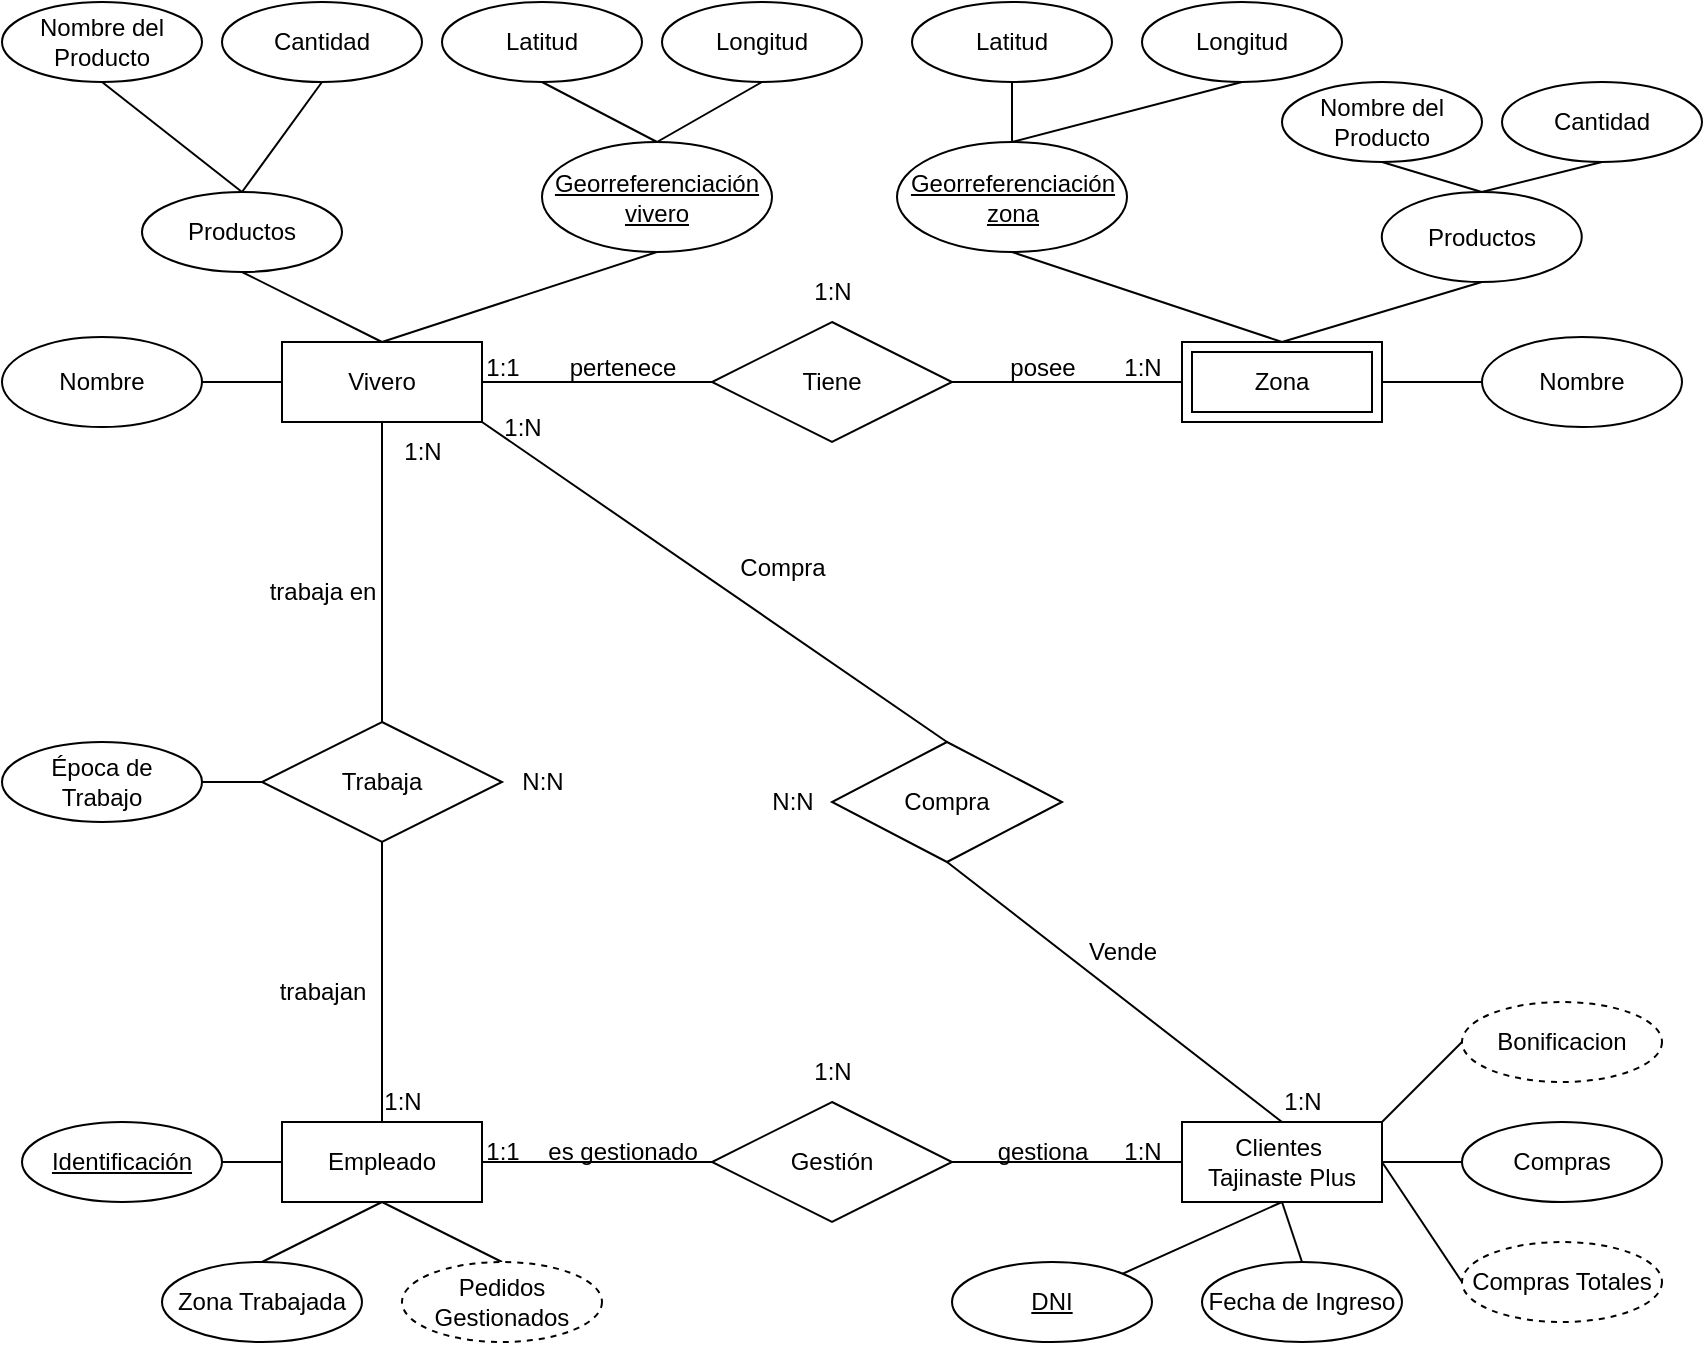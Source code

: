 <mxfile version="24.7.17">
  <diagram id="R2lEEEUBdFMjLlhIrx00" name="Page-1">
    <mxGraphModel grid="1" page="1" gridSize="10" guides="1" tooltips="1" connect="1" arrows="1" fold="1" pageScale="1" pageWidth="850" pageHeight="1100" math="0" shadow="0" extFonts="Permanent Marker^https://fonts.googleapis.com/css?family=Permanent+Marker">
      <root>
        <mxCell id="0" />
        <mxCell id="1" parent="0" />
        <mxCell id="NHeWaSwUiM2406PgDpy3-2" value="Vivero" style="whiteSpace=wrap;html=1;align=center;" vertex="1" parent="1">
          <mxGeometry x="140" y="170" width="100" height="40" as="geometry" />
        </mxCell>
        <mxCell id="NHeWaSwUiM2406PgDpy3-4" value="&lt;u&gt;Georreferenciación zona&lt;/u&gt;" style="ellipse;whiteSpace=wrap;html=1;align=center;" vertex="1" parent="1">
          <mxGeometry x="447.5" y="70" width="115" height="55" as="geometry" />
        </mxCell>
        <mxCell id="NHeWaSwUiM2406PgDpy3-5" value="Latitud" style="ellipse;whiteSpace=wrap;html=1;align=center;" vertex="1" parent="1">
          <mxGeometry x="455" width="100" height="40" as="geometry" />
        </mxCell>
        <mxCell id="NHeWaSwUiM2406PgDpy3-6" value="Longitud" style="ellipse;whiteSpace=wrap;html=1;align=center;" vertex="1" parent="1">
          <mxGeometry x="570" width="100" height="40" as="geometry" />
        </mxCell>
        <mxCell id="NHeWaSwUiM2406PgDpy3-11" value="" style="endArrow=none;html=1;rounded=0;exitX=0.5;exitY=1;exitDx=0;exitDy=0;entryX=0.5;entryY=0;entryDx=0;entryDy=0;" edge="1" parent="1" source="NHeWaSwUiM2406PgDpy3-6" target="NHeWaSwUiM2406PgDpy3-4">
          <mxGeometry relative="1" as="geometry">
            <mxPoint x="400" y="370" as="sourcePoint" />
            <mxPoint x="560" y="370" as="targetPoint" />
          </mxGeometry>
        </mxCell>
        <mxCell id="NHeWaSwUiM2406PgDpy3-12" value="" style="resizable=0;html=1;whiteSpace=wrap;align=right;verticalAlign=bottom;" connectable="0" vertex="1" parent="NHeWaSwUiM2406PgDpy3-11">
          <mxGeometry x="1" relative="1" as="geometry" />
        </mxCell>
        <mxCell id="NHeWaSwUiM2406PgDpy3-13" value="" style="endArrow=none;html=1;rounded=0;exitX=0.5;exitY=1;exitDx=0;exitDy=0;entryX=0.5;entryY=0;entryDx=0;entryDy=0;" edge="1" parent="1" source="NHeWaSwUiM2406PgDpy3-5" target="NHeWaSwUiM2406PgDpy3-4">
          <mxGeometry relative="1" as="geometry">
            <mxPoint x="310" y="20" as="sourcePoint" />
            <mxPoint x="245" y="85" as="targetPoint" />
          </mxGeometry>
        </mxCell>
        <mxCell id="NHeWaSwUiM2406PgDpy3-14" value="" style="resizable=0;html=1;whiteSpace=wrap;align=right;verticalAlign=bottom;" connectable="0" vertex="1" parent="NHeWaSwUiM2406PgDpy3-13">
          <mxGeometry x="1" relative="1" as="geometry" />
        </mxCell>
        <mxCell id="S-kR7vA9aXVw8Hu3PSYM-3" value="Tiene" style="shape=rhombus;perimeter=rhombusPerimeter;whiteSpace=wrap;html=1;align=center;" vertex="1" parent="1">
          <mxGeometry x="355" y="160" width="120" height="60" as="geometry" />
        </mxCell>
        <mxCell id="S-kR7vA9aXVw8Hu3PSYM-4" value="&lt;div&gt;&lt;u&gt;Georreferenciación&lt;/u&gt;&lt;/div&gt;&lt;div&gt;&lt;u&gt;vivero&lt;br&gt;&lt;/u&gt;&lt;/div&gt;" style="ellipse;whiteSpace=wrap;html=1;align=center;" vertex="1" parent="1">
          <mxGeometry x="270" y="70" width="115" height="55" as="geometry" />
        </mxCell>
        <mxCell id="S-kR7vA9aXVw8Hu3PSYM-5" value="Latitud" style="ellipse;whiteSpace=wrap;html=1;align=center;" vertex="1" parent="1">
          <mxGeometry x="220" width="100" height="40" as="geometry" />
        </mxCell>
        <mxCell id="S-kR7vA9aXVw8Hu3PSYM-6" value="" style="endArrow=none;html=1;rounded=0;exitX=0.5;exitY=1;exitDx=0;exitDy=0;entryX=0.5;entryY=0;entryDx=0;entryDy=0;" edge="1" parent="1" source="S-kR7vA9aXVw8Hu3PSYM-10" target="S-kR7vA9aXVw8Hu3PSYM-4">
          <mxGeometry relative="1" as="geometry">
            <mxPoint x="260" y="30" as="sourcePoint" />
            <mxPoint x="90" y="380" as="targetPoint" />
          </mxGeometry>
        </mxCell>
        <mxCell id="S-kR7vA9aXVw8Hu3PSYM-7" value="" style="resizable=0;html=1;whiteSpace=wrap;align=right;verticalAlign=bottom;" connectable="0" vertex="1" parent="S-kR7vA9aXVw8Hu3PSYM-6">
          <mxGeometry x="1" relative="1" as="geometry" />
        </mxCell>
        <mxCell id="S-kR7vA9aXVw8Hu3PSYM-8" value="" style="endArrow=none;html=1;rounded=0;exitX=0.5;exitY=1;exitDx=0;exitDy=0;entryX=0.5;entryY=0;entryDx=0;entryDy=0;" edge="1" parent="1" source="S-kR7vA9aXVw8Hu3PSYM-5" target="S-kR7vA9aXVw8Hu3PSYM-4">
          <mxGeometry relative="1" as="geometry">
            <mxPoint x="-160" y="30" as="sourcePoint" />
            <mxPoint x="-225" y="95" as="targetPoint" />
          </mxGeometry>
        </mxCell>
        <mxCell id="S-kR7vA9aXVw8Hu3PSYM-9" value="" style="resizable=0;html=1;whiteSpace=wrap;align=right;verticalAlign=bottom;" connectable="0" vertex="1" parent="S-kR7vA9aXVw8Hu3PSYM-8">
          <mxGeometry x="1" relative="1" as="geometry" />
        </mxCell>
        <mxCell id="S-kR7vA9aXVw8Hu3PSYM-10" value="Longitud" style="ellipse;whiteSpace=wrap;html=1;align=center;" vertex="1" parent="1">
          <mxGeometry x="330" width="100" height="40" as="geometry" />
        </mxCell>
        <mxCell id="S-kR7vA9aXVw8Hu3PSYM-11" value="Empleado" style="whiteSpace=wrap;html=1;align=center;" vertex="1" parent="1">
          <mxGeometry x="140" y="560" width="100" height="40" as="geometry" />
        </mxCell>
        <mxCell id="NHeWaSwUiM2406PgDpy3-16" value="" style="endArrow=none;html=1;rounded=0;exitX=0;exitY=0.5;exitDx=0;exitDy=0;entryX=1;entryY=0.5;entryDx=0;entryDy=0;" edge="1" parent="1" source="S-kR7vA9aXVw8Hu3PSYM-3" target="NHeWaSwUiM2406PgDpy3-2">
          <mxGeometry relative="1" as="geometry">
            <mxPoint x="270" y="40" as="sourcePoint" />
            <mxPoint x="180" y="110" as="targetPoint" />
          </mxGeometry>
        </mxCell>
        <mxCell id="NHeWaSwUiM2406PgDpy3-17" value="" style="resizable=0;html=1;whiteSpace=wrap;align=right;verticalAlign=bottom;" connectable="0" vertex="1" parent="NHeWaSwUiM2406PgDpy3-16">
          <mxGeometry x="1" relative="1" as="geometry" />
        </mxCell>
        <mxCell id="NHeWaSwUiM2406PgDpy3-18" value="" style="endArrow=none;html=1;rounded=0;exitX=1;exitY=0.5;exitDx=0;exitDy=0;entryX=0;entryY=0.5;entryDx=0;entryDy=0;" edge="1" parent="1" source="S-kR7vA9aXVw8Hu3PSYM-3">
          <mxGeometry relative="1" as="geometry">
            <mxPoint x="500" y="190" as="sourcePoint" />
            <mxPoint x="590" y="190" as="targetPoint" />
          </mxGeometry>
        </mxCell>
        <mxCell id="NHeWaSwUiM2406PgDpy3-19" value="" style="resizable=0;html=1;whiteSpace=wrap;align=right;verticalAlign=bottom;" connectable="0" vertex="1" parent="NHeWaSwUiM2406PgDpy3-18">
          <mxGeometry x="1" relative="1" as="geometry" />
        </mxCell>
        <mxCell id="S-kR7vA9aXVw8Hu3PSYM-12" value="Zona Trabajada" style="ellipse;whiteSpace=wrap;html=1;align=center;" vertex="1" parent="1">
          <mxGeometry x="80" y="630" width="100" height="40" as="geometry" />
        </mxCell>
        <mxCell id="NHeWaSwUiM2406PgDpy3-20" value="&lt;div&gt;Clientes&amp;nbsp;&lt;/div&gt;&lt;div&gt;Tajinaste Plus&lt;/div&gt;" style="whiteSpace=wrap;html=1;align=center;" vertex="1" parent="1">
          <mxGeometry x="590" y="560" width="100" height="40" as="geometry" />
        </mxCell>
        <mxCell id="NHeWaSwUiM2406PgDpy3-21" value="Productos" style="ellipse;whiteSpace=wrap;html=1;align=center;" vertex="1" parent="1">
          <mxGeometry x="70" y="95" width="100" height="40" as="geometry" />
        </mxCell>
        <mxCell id="NHeWaSwUiM2406PgDpy3-22" value="" style="endArrow=none;html=1;rounded=0;exitX=0.5;exitY=1;exitDx=0;exitDy=0;entryX=0.5;entryY=0;entryDx=0;entryDy=0;" edge="1" parent="1" source="NHeWaSwUiM2406PgDpy3-21" target="NHeWaSwUiM2406PgDpy3-2">
          <mxGeometry relative="1" as="geometry">
            <mxPoint x="40" y="135" as="sourcePoint" />
            <mxPoint x="175" y="30" as="targetPoint" />
          </mxGeometry>
        </mxCell>
        <mxCell id="NHeWaSwUiM2406PgDpy3-23" value="" style="resizable=0;html=1;whiteSpace=wrap;align=right;verticalAlign=bottom;" connectable="0" vertex="1" parent="NHeWaSwUiM2406PgDpy3-22">
          <mxGeometry x="1" relative="1" as="geometry" />
        </mxCell>
        <mxCell id="NHeWaSwUiM2406PgDpy3-24" value="" style="endArrow=none;html=1;rounded=0;exitX=0.5;exitY=0;exitDx=0;exitDy=0;entryX=0.5;entryY=1;entryDx=0;entryDy=0;" edge="1" parent="1" source="NHeWaSwUiM2406PgDpy3-2" target="S-kR7vA9aXVw8Hu3PSYM-4">
          <mxGeometry relative="1" as="geometry">
            <mxPoint x="90" y="10" as="sourcePoint" />
            <mxPoint x="185" y="40" as="targetPoint" />
          </mxGeometry>
        </mxCell>
        <mxCell id="NHeWaSwUiM2406PgDpy3-25" value="" style="resizable=0;html=1;whiteSpace=wrap;align=right;verticalAlign=bottom;" connectable="0" vertex="1" parent="NHeWaSwUiM2406PgDpy3-24">
          <mxGeometry x="1" relative="1" as="geometry" />
        </mxCell>
        <mxCell id="NHeWaSwUiM2406PgDpy3-26" value="" style="endArrow=none;html=1;rounded=0;exitX=0.5;exitY=0;exitDx=0;exitDy=0;entryX=0.5;entryY=1;entryDx=0;entryDy=0;" edge="1" parent="1" target="NHeWaSwUiM2406PgDpy3-4">
          <mxGeometry relative="1" as="geometry">
            <mxPoint x="640" y="170" as="sourcePoint" />
            <mxPoint x="265" y="50" as="targetPoint" />
          </mxGeometry>
        </mxCell>
        <mxCell id="NHeWaSwUiM2406PgDpy3-27" value="" style="resizable=0;html=1;whiteSpace=wrap;align=right;verticalAlign=bottom;" connectable="0" vertex="1" parent="NHeWaSwUiM2406PgDpy3-26">
          <mxGeometry x="1" relative="1" as="geometry" />
        </mxCell>
        <mxCell id="NHeWaSwUiM2406PgDpy3-28" value="Productos" style="ellipse;whiteSpace=wrap;html=1;align=center;" vertex="1" parent="1">
          <mxGeometry x="689.89" y="95" width="100" height="45" as="geometry" />
        </mxCell>
        <mxCell id="NHeWaSwUiM2406PgDpy3-29" value="" style="endArrow=none;html=1;rounded=0;exitX=0.5;exitY=0;exitDx=0;exitDy=0;entryX=0.5;entryY=1;entryDx=0;entryDy=0;" edge="1" parent="1" target="NHeWaSwUiM2406PgDpy3-28">
          <mxGeometry relative="1" as="geometry">
            <mxPoint x="640" y="170" as="sourcePoint" />
            <mxPoint x="650" y="150" as="targetPoint" />
          </mxGeometry>
        </mxCell>
        <mxCell id="NHeWaSwUiM2406PgDpy3-30" value="" style="resizable=0;html=1;whiteSpace=wrap;align=right;verticalAlign=bottom;" connectable="0" vertex="1" parent="NHeWaSwUiM2406PgDpy3-29">
          <mxGeometry x="1" relative="1" as="geometry" />
        </mxCell>
        <mxCell id="NHeWaSwUiM2406PgDpy3-31" value="Nombre" style="ellipse;whiteSpace=wrap;html=1;align=center;" vertex="1" parent="1">
          <mxGeometry x="740" y="167.5" width="100" height="45" as="geometry" />
        </mxCell>
        <mxCell id="NHeWaSwUiM2406PgDpy3-32" value="" style="endArrow=none;html=1;rounded=0;exitX=1;exitY=0.5;exitDx=0;exitDy=0;entryX=0;entryY=0.5;entryDx=0;entryDy=0;" edge="1" parent="1" target="NHeWaSwUiM2406PgDpy3-31">
          <mxGeometry relative="1" as="geometry">
            <mxPoint x="690" y="190" as="sourcePoint" />
            <mxPoint x="780" y="148" as="targetPoint" />
          </mxGeometry>
        </mxCell>
        <mxCell id="NHeWaSwUiM2406PgDpy3-33" value="" style="resizable=0;html=1;whiteSpace=wrap;align=right;verticalAlign=bottom;" connectable="0" vertex="1" parent="NHeWaSwUiM2406PgDpy3-32">
          <mxGeometry x="1" relative="1" as="geometry" />
        </mxCell>
        <mxCell id="NHeWaSwUiM2406PgDpy3-34" value="&lt;div&gt;Época de&lt;/div&gt;&lt;div&gt;Trabajo&lt;br&gt;&lt;/div&gt;" style="ellipse;whiteSpace=wrap;html=1;align=center;" vertex="1" parent="1">
          <mxGeometry y="370" width="100" height="40" as="geometry" />
        </mxCell>
        <mxCell id="NHeWaSwUiM2406PgDpy3-35" value="" style="endArrow=none;html=1;rounded=0;exitX=1;exitY=0.5;exitDx=0;exitDy=0;entryX=0;entryY=0.5;entryDx=0;entryDy=0;" edge="1" parent="1" source="NHeWaSwUiM2406PgDpy3-34" target="NHeWaSwUiM2406PgDpy3-53">
          <mxGeometry relative="1" as="geometry">
            <mxPoint x="-120" y="265" as="sourcePoint" />
            <mxPoint x="5" y="300" as="targetPoint" />
          </mxGeometry>
        </mxCell>
        <mxCell id="NHeWaSwUiM2406PgDpy3-36" value="" style="resizable=0;html=1;whiteSpace=wrap;align=right;verticalAlign=bottom;" connectable="0" vertex="1" parent="NHeWaSwUiM2406PgDpy3-35">
          <mxGeometry x="1" relative="1" as="geometry" />
        </mxCell>
        <mxCell id="NHeWaSwUiM2406PgDpy3-37" value="&lt;u&gt;Identificación&lt;/u&gt;" style="ellipse;whiteSpace=wrap;html=1;align=center;" vertex="1" parent="1">
          <mxGeometry x="10" y="560" width="100" height="40" as="geometry" />
        </mxCell>
        <mxCell id="NHeWaSwUiM2406PgDpy3-38" value="" style="endArrow=none;html=1;rounded=0;exitX=1;exitY=0.5;exitDx=0;exitDy=0;entryX=0;entryY=0.5;entryDx=0;entryDy=0;" edge="1" parent="1" source="NHeWaSwUiM2406PgDpy3-37" target="S-kR7vA9aXVw8Hu3PSYM-11">
          <mxGeometry relative="1" as="geometry">
            <mxPoint x="-70" y="590" as="sourcePoint" />
            <mxPoint x="-45" y="590" as="targetPoint" />
          </mxGeometry>
        </mxCell>
        <mxCell id="NHeWaSwUiM2406PgDpy3-39" value="" style="resizable=0;html=1;whiteSpace=wrap;align=right;verticalAlign=bottom;" connectable="0" vertex="1" parent="NHeWaSwUiM2406PgDpy3-38">
          <mxGeometry x="1" relative="1" as="geometry" />
        </mxCell>
        <mxCell id="NHeWaSwUiM2406PgDpy3-40" value="Zona" style="shape=ext;margin=3;double=1;whiteSpace=wrap;html=1;align=center;" vertex="1" parent="1">
          <mxGeometry x="590" y="170" width="100" height="40" as="geometry" />
        </mxCell>
        <mxCell id="NHeWaSwUiM2406PgDpy3-42" value="&lt;u&gt;DNI&lt;/u&gt;" style="ellipse;whiteSpace=wrap;html=1;align=center;" vertex="1" parent="1">
          <mxGeometry x="475" y="630" width="100" height="40" as="geometry" />
        </mxCell>
        <mxCell id="NHeWaSwUiM2406PgDpy3-43" value="" style="endArrow=none;html=1;rounded=0;exitX=1;exitY=0;exitDx=0;exitDy=0;entryX=0.5;entryY=1;entryDx=0;entryDy=0;" edge="1" parent="1" source="NHeWaSwUiM2406PgDpy3-42" target="NHeWaSwUiM2406PgDpy3-20">
          <mxGeometry relative="1" as="geometry">
            <mxPoint x="190" y="650" as="sourcePoint" />
            <mxPoint x="215" y="610" as="targetPoint" />
          </mxGeometry>
        </mxCell>
        <mxCell id="NHeWaSwUiM2406PgDpy3-44" value="" style="resizable=0;html=1;whiteSpace=wrap;align=right;verticalAlign=bottom;" connectable="0" vertex="1" parent="NHeWaSwUiM2406PgDpy3-43">
          <mxGeometry x="1" relative="1" as="geometry" />
        </mxCell>
        <mxCell id="4V5r-c2HELNT28u90cOD-1" value="" style="endArrow=none;html=1;rounded=0;exitX=0.5;exitY=0;exitDx=0;exitDy=0;entryX=0.5;entryY=1;entryDx=0;entryDy=0;" edge="1" parent="1" source="S-kR7vA9aXVw8Hu3PSYM-12" target="S-kR7vA9aXVw8Hu3PSYM-11">
          <mxGeometry relative="1" as="geometry">
            <mxPoint x="-70" y="650" as="sourcePoint" />
            <mxPoint x="-45" y="610" as="targetPoint" />
            <Array as="points" />
          </mxGeometry>
        </mxCell>
        <mxCell id="4V5r-c2HELNT28u90cOD-2" value="" style="resizable=0;html=1;whiteSpace=wrap;align=right;verticalAlign=bottom;" connectable="0" vertex="1" parent="4V5r-c2HELNT28u90cOD-1">
          <mxGeometry x="1" relative="1" as="geometry" />
        </mxCell>
        <mxCell id="NHeWaSwUiM2406PgDpy3-45" value="Fecha de Ingreso" style="ellipse;whiteSpace=wrap;html=1;align=center;" vertex="1" parent="1">
          <mxGeometry x="600" y="630" width="100" height="40" as="geometry" />
        </mxCell>
        <mxCell id="NHeWaSwUiM2406PgDpy3-46" value="" style="endArrow=none;html=1;rounded=0;exitX=0.5;exitY=0;exitDx=0;exitDy=0;entryX=0.5;entryY=1;entryDx=0;entryDy=0;" edge="1" parent="1" source="NHeWaSwUiM2406PgDpy3-45" target="NHeWaSwUiM2406PgDpy3-20">
          <mxGeometry relative="1" as="geometry">
            <mxPoint x="630" y="640" as="sourcePoint" />
            <mxPoint x="660" y="600" as="targetPoint" />
          </mxGeometry>
        </mxCell>
        <mxCell id="NHeWaSwUiM2406PgDpy3-47" value="" style="resizable=0;html=1;whiteSpace=wrap;align=right;verticalAlign=bottom;" connectable="0" vertex="1" parent="NHeWaSwUiM2406PgDpy3-46">
          <mxGeometry x="1" relative="1" as="geometry" />
        </mxCell>
        <mxCell id="NHeWaSwUiM2406PgDpy3-49" value="Compras Totales" style="ellipse;whiteSpace=wrap;html=1;align=center;dashed=1;" vertex="1" parent="1">
          <mxGeometry x="730" y="620" width="100" height="40" as="geometry" />
        </mxCell>
        <mxCell id="NHeWaSwUiM2406PgDpy3-50" value="" style="endArrow=none;html=1;rounded=0;exitX=0;exitY=0.5;exitDx=0;exitDy=0;entryX=1;entryY=0.5;entryDx=0;entryDy=0;" edge="1" parent="1" source="NHeWaSwUiM2406PgDpy3-49" target="NHeWaSwUiM2406PgDpy3-20">
          <mxGeometry relative="1" as="geometry">
            <mxPoint x="720" y="640" as="sourcePoint" />
            <mxPoint x="670" y="610" as="targetPoint" />
          </mxGeometry>
        </mxCell>
        <mxCell id="NHeWaSwUiM2406PgDpy3-51" value="" style="resizable=0;html=1;whiteSpace=wrap;align=right;verticalAlign=bottom;" connectable="0" vertex="1" parent="NHeWaSwUiM2406PgDpy3-50">
          <mxGeometry x="1" relative="1" as="geometry" />
        </mxCell>
        <mxCell id="4V5r-c2HELNT28u90cOD-3" value="" style="endArrow=none;html=1;rounded=0;exitX=1;exitY=0;exitDx=0;exitDy=0;entryX=0;entryY=0.5;entryDx=0;entryDy=0;" edge="1" parent="1" source="NHeWaSwUiM2406PgDpy3-20" target="jvQDZF1i_nGPoGuK2HXh-24">
          <mxGeometry relative="1" as="geometry">
            <mxPoint x="720.0" y="570" as="sourcePoint" />
            <mxPoint x="880" y="610" as="targetPoint" />
            <Array as="points" />
          </mxGeometry>
        </mxCell>
        <mxCell id="4V5r-c2HELNT28u90cOD-4" value="" style="resizable=0;html=1;whiteSpace=wrap;align=right;verticalAlign=bottom;" connectable="0" vertex="1" parent="4V5r-c2HELNT28u90cOD-3">
          <mxGeometry x="1" relative="1" as="geometry" />
        </mxCell>
        <mxCell id="NHeWaSwUiM2406PgDpy3-53" value="Trabaja" style="shape=rhombus;perimeter=rhombusPerimeter;whiteSpace=wrap;html=1;align=center;" vertex="1" parent="1">
          <mxGeometry x="130" y="360" width="120" height="60" as="geometry" />
        </mxCell>
        <mxCell id="NHeWaSwUiM2406PgDpy3-55" value="" style="endArrow=none;html=1;rounded=0;exitX=0.5;exitY=0;exitDx=0;exitDy=0;entryX=0.5;entryY=1;entryDx=0;entryDy=0;" edge="1" parent="1" source="NHeWaSwUiM2406PgDpy3-53" target="NHeWaSwUiM2406PgDpy3-2">
          <mxGeometry relative="1" as="geometry">
            <mxPoint x="320" y="300" as="sourcePoint" />
            <mxPoint x="260" y="300" as="targetPoint" />
          </mxGeometry>
        </mxCell>
        <mxCell id="NHeWaSwUiM2406PgDpy3-56" value="" style="resizable=0;html=1;whiteSpace=wrap;align=right;verticalAlign=bottom;" connectable="0" vertex="1" parent="NHeWaSwUiM2406PgDpy3-55">
          <mxGeometry x="1" relative="1" as="geometry" />
        </mxCell>
        <mxCell id="NHeWaSwUiM2406PgDpy3-57" value="" style="endArrow=none;html=1;rounded=0;exitX=0.5;exitY=0;exitDx=0;exitDy=0;entryX=0.5;entryY=1;entryDx=0;entryDy=0;" edge="1" parent="1" source="S-kR7vA9aXVw8Hu3PSYM-11" target="NHeWaSwUiM2406PgDpy3-53">
          <mxGeometry relative="1" as="geometry">
            <mxPoint x="150" y="330" as="sourcePoint" />
            <mxPoint x="90" y="330" as="targetPoint" />
          </mxGeometry>
        </mxCell>
        <mxCell id="NHeWaSwUiM2406PgDpy3-58" value="" style="resizable=0;html=1;whiteSpace=wrap;align=right;verticalAlign=bottom;" connectable="0" vertex="1" parent="NHeWaSwUiM2406PgDpy3-57">
          <mxGeometry x="1" relative="1" as="geometry" />
        </mxCell>
        <mxCell id="NHeWaSwUiM2406PgDpy3-61" value="Gestión" style="shape=rhombus;perimeter=rhombusPerimeter;whiteSpace=wrap;html=1;align=center;" vertex="1" parent="1">
          <mxGeometry x="355" y="550" width="120" height="60" as="geometry" />
        </mxCell>
        <mxCell id="NHeWaSwUiM2406PgDpy3-62" value="" style="endArrow=none;html=1;rounded=0;exitX=0;exitY=0.5;exitDx=0;exitDy=0;entryX=1;entryY=0.5;entryDx=0;entryDy=0;" edge="1" parent="1" source="NHeWaSwUiM2406PgDpy3-61" target="S-kR7vA9aXVw8Hu3PSYM-11">
          <mxGeometry relative="1" as="geometry">
            <mxPoint x="355" y="579.5" as="sourcePoint" />
            <mxPoint x="240" y="579.5" as="targetPoint" />
          </mxGeometry>
        </mxCell>
        <mxCell id="NHeWaSwUiM2406PgDpy3-63" value="" style="resizable=0;html=1;whiteSpace=wrap;align=right;verticalAlign=bottom;" connectable="0" vertex="1" parent="NHeWaSwUiM2406PgDpy3-62">
          <mxGeometry x="1" relative="1" as="geometry" />
        </mxCell>
        <mxCell id="NHeWaSwUiM2406PgDpy3-64" value="" style="endArrow=none;html=1;rounded=0;exitX=1;exitY=0.5;exitDx=0;exitDy=0;entryX=0;entryY=0.5;entryDx=0;entryDy=0;" edge="1" parent="1" source="NHeWaSwUiM2406PgDpy3-61" target="NHeWaSwUiM2406PgDpy3-20">
          <mxGeometry relative="1" as="geometry">
            <mxPoint x="375" y="210" as="sourcePoint" />
            <mxPoint x="260" y="210" as="targetPoint" />
          </mxGeometry>
        </mxCell>
        <mxCell id="NHeWaSwUiM2406PgDpy3-65" value="" style="resizable=0;html=1;whiteSpace=wrap;align=right;verticalAlign=bottom;" connectable="0" vertex="1" parent="NHeWaSwUiM2406PgDpy3-64">
          <mxGeometry x="1" relative="1" as="geometry" />
        </mxCell>
        <mxCell id="NHeWaSwUiM2406PgDpy3-66" value="1:1" style="text;html=1;align=center;verticalAlign=middle;resizable=0;points=[];autosize=1;strokeColor=none;fillColor=none;" vertex="1" parent="1">
          <mxGeometry x="230" y="168" width="40" height="30" as="geometry" />
        </mxCell>
        <mxCell id="NHeWaSwUiM2406PgDpy3-67" value="1:N" style="text;html=1;align=center;verticalAlign=middle;resizable=0;points=[];autosize=1;strokeColor=none;fillColor=none;" vertex="1" parent="1">
          <mxGeometry x="550" y="167.5" width="40" height="30" as="geometry" />
        </mxCell>
        <mxCell id="NHeWaSwUiM2406PgDpy3-68" value="1:N" style="text;html=1;align=center;verticalAlign=middle;resizable=0;points=[];autosize=1;strokeColor=none;fillColor=none;" vertex="1" parent="1">
          <mxGeometry x="190" y="210" width="40" height="30" as="geometry" />
        </mxCell>
        <mxCell id="NHeWaSwUiM2406PgDpy3-69" value="1:N" style="text;html=1;align=center;verticalAlign=middle;resizable=0;points=[];autosize=1;strokeColor=none;fillColor=none;" vertex="1" parent="1">
          <mxGeometry x="180" y="535" width="40" height="30" as="geometry" />
        </mxCell>
        <mxCell id="NHeWaSwUiM2406PgDpy3-70" value="gestiona" style="text;html=1;align=center;verticalAlign=middle;resizable=0;points=[];autosize=1;strokeColor=none;fillColor=none;" vertex="1" parent="1">
          <mxGeometry x="485" y="560" width="70" height="30" as="geometry" />
        </mxCell>
        <mxCell id="NHeWaSwUiM2406PgDpy3-71" value="1:N" style="text;html=1;align=center;verticalAlign=middle;resizable=0;points=[];autosize=1;strokeColor=none;fillColor=none;" vertex="1" parent="1">
          <mxGeometry x="550" y="560" width="40" height="30" as="geometry" />
        </mxCell>
        <mxCell id="NHeWaSwUiM2406PgDpy3-72" value="1:1" style="text;html=1;align=center;verticalAlign=middle;resizable=0;points=[];autosize=1;strokeColor=none;fillColor=none;" vertex="1" parent="1">
          <mxGeometry x="230" y="560" width="40" height="30" as="geometry" />
        </mxCell>
        <mxCell id="NHeWaSwUiM2406PgDpy3-73" value="es gestionado" style="text;html=1;align=center;verticalAlign=middle;resizable=0;points=[];autosize=1;strokeColor=none;fillColor=none;" vertex="1" parent="1">
          <mxGeometry x="260" y="560" width="100" height="30" as="geometry" />
        </mxCell>
        <mxCell id="NHeWaSwUiM2406PgDpy3-76" value="trabaja en" style="text;html=1;align=center;verticalAlign=middle;resizable=0;points=[];autosize=1;strokeColor=none;fillColor=none;" vertex="1" parent="1">
          <mxGeometry x="120" y="280" width="80" height="30" as="geometry" />
        </mxCell>
        <mxCell id="NHeWaSwUiM2406PgDpy3-77" value="trabajan" style="text;html=1;align=center;verticalAlign=middle;resizable=0;points=[];autosize=1;strokeColor=none;fillColor=none;" vertex="1" parent="1">
          <mxGeometry x="125" y="480" width="70" height="30" as="geometry" />
        </mxCell>
        <mxCell id="NHeWaSwUiM2406PgDpy3-79" value="posee" style="text;html=1;align=center;verticalAlign=middle;resizable=0;points=[];autosize=1;strokeColor=none;fillColor=none;" vertex="1" parent="1">
          <mxGeometry x="490" y="167.5" width="60" height="30" as="geometry" />
        </mxCell>
        <mxCell id="NHeWaSwUiM2406PgDpy3-80" value="pertenece" style="text;html=1;align=center;verticalAlign=middle;resizable=0;points=[];autosize=1;strokeColor=none;fillColor=none;" vertex="1" parent="1">
          <mxGeometry x="270" y="167.5" width="80" height="30" as="geometry" />
        </mxCell>
        <mxCell id="NHeWaSwUiM2406PgDpy3-81" value="Nombre" style="ellipse;whiteSpace=wrap;html=1;align=center;" vertex="1" parent="1">
          <mxGeometry y="167.5" width="100" height="45" as="geometry" />
        </mxCell>
        <mxCell id="NHeWaSwUiM2406PgDpy3-82" value="" style="endArrow=none;html=1;rounded=0;exitX=1;exitY=0.5;exitDx=0;exitDy=0;entryX=0;entryY=0.5;entryDx=0;entryDy=0;" edge="1" parent="1" source="NHeWaSwUiM2406PgDpy3-81" target="NHeWaSwUiM2406PgDpy3-2">
          <mxGeometry relative="1" as="geometry">
            <mxPoint x="60" y="140" as="sourcePoint" />
            <mxPoint x="200" y="180" as="targetPoint" />
          </mxGeometry>
        </mxCell>
        <mxCell id="NHeWaSwUiM2406PgDpy3-83" value="" style="resizable=0;html=1;whiteSpace=wrap;align=right;verticalAlign=bottom;" connectable="0" vertex="1" parent="NHeWaSwUiM2406PgDpy3-82">
          <mxGeometry x="1" relative="1" as="geometry" />
        </mxCell>
        <mxCell id="NHeWaSwUiM2406PgDpy3-85" value="" style="endArrow=none;html=1;rounded=0;exitX=0.5;exitY=0;exitDx=0;exitDy=0;entryX=0.5;entryY=1;entryDx=0;entryDy=0;" edge="1" parent="1" source="NHeWaSwUiM2406PgDpy3-87" target="S-kR7vA9aXVw8Hu3PSYM-11">
          <mxGeometry relative="1" as="geometry">
            <mxPoint x="250" y="630" as="sourcePoint" />
            <mxPoint x="190" y="600" as="targetPoint" />
            <Array as="points">
              <mxPoint x="210" y="610" />
            </Array>
          </mxGeometry>
        </mxCell>
        <mxCell id="NHeWaSwUiM2406PgDpy3-86" value="" style="resizable=0;html=1;whiteSpace=wrap;align=right;verticalAlign=bottom;" connectable="0" vertex="1" parent="NHeWaSwUiM2406PgDpy3-85">
          <mxGeometry x="1" relative="1" as="geometry" />
        </mxCell>
        <mxCell id="NHeWaSwUiM2406PgDpy3-87" value="Pedidos Gestionados" style="ellipse;whiteSpace=wrap;html=1;align=center;dashed=1;" vertex="1" parent="1">
          <mxGeometry x="200" y="630" width="100" height="40" as="geometry" />
        </mxCell>
        <mxCell id="jvQDZF1i_nGPoGuK2HXh-24" value="Bonificacion" style="ellipse;whiteSpace=wrap;html=1;align=center;dashed=1;" vertex="1" parent="1">
          <mxGeometry x="730" y="500" width="100" height="40" as="geometry" />
        </mxCell>
        <mxCell id="9exe449R4J2YQLLWnWp--1" value="Compra" style="shape=rhombus;perimeter=rhombusPerimeter;whiteSpace=wrap;html=1;align=center;" vertex="1" parent="1">
          <mxGeometry x="415" y="370" width="115" height="60" as="geometry" />
        </mxCell>
        <mxCell id="inO2hxR4vfNhl-UiEING-1" value="" style="endArrow=none;html=1;rounded=0;exitX=0.5;exitY=0;exitDx=0;exitDy=0;entryX=1;entryY=1;entryDx=0;entryDy=0;" edge="1" parent="1" source="9exe449R4J2YQLLWnWp--1" target="NHeWaSwUiM2406PgDpy3-2">
          <mxGeometry relative="1" as="geometry">
            <mxPoint x="110" y="200" as="sourcePoint" />
            <mxPoint x="150" y="200" as="targetPoint" />
          </mxGeometry>
        </mxCell>
        <mxCell id="inO2hxR4vfNhl-UiEING-2" value="" style="resizable=0;html=1;whiteSpace=wrap;align=right;verticalAlign=bottom;" connectable="0" vertex="1" parent="inO2hxR4vfNhl-UiEING-1">
          <mxGeometry x="1" relative="1" as="geometry" />
        </mxCell>
        <mxCell id="inO2hxR4vfNhl-UiEING-3" value="" style="endArrow=none;html=1;rounded=0;exitX=0.5;exitY=0;exitDx=0;exitDy=0;entryX=0.5;entryY=1;entryDx=0;entryDy=0;" edge="1" parent="1" source="NHeWaSwUiM2406PgDpy3-20" target="9exe449R4J2YQLLWnWp--1">
          <mxGeometry relative="1" as="geometry">
            <mxPoint x="120" y="210" as="sourcePoint" />
            <mxPoint x="160" y="210" as="targetPoint" />
          </mxGeometry>
        </mxCell>
        <mxCell id="inO2hxR4vfNhl-UiEING-4" value="" style="resizable=0;html=1;whiteSpace=wrap;align=right;verticalAlign=bottom;" connectable="0" vertex="1" parent="inO2hxR4vfNhl-UiEING-3">
          <mxGeometry x="1" relative="1" as="geometry" />
        </mxCell>
        <mxCell id="inO2hxR4vfNhl-UiEING-5" value="Compra" style="text;html=1;align=center;verticalAlign=middle;resizable=0;points=[];autosize=1;strokeColor=none;fillColor=none;" vertex="1" parent="1">
          <mxGeometry x="355" y="268" width="70" height="30" as="geometry" />
        </mxCell>
        <mxCell id="inO2hxR4vfNhl-UiEING-6" value="1:N" style="text;html=1;align=center;verticalAlign=middle;resizable=0;points=[];autosize=1;strokeColor=none;fillColor=none;" vertex="1" parent="1">
          <mxGeometry x="240" y="197.5" width="40" height="30" as="geometry" />
        </mxCell>
        <mxCell id="inO2hxR4vfNhl-UiEING-7" value="1:N" style="text;html=1;align=center;verticalAlign=middle;resizable=0;points=[];autosize=1;strokeColor=none;fillColor=none;" vertex="1" parent="1">
          <mxGeometry x="630" y="535" width="40" height="30" as="geometry" />
        </mxCell>
        <mxCell id="inO2hxR4vfNhl-UiEING-8" value="Vende" style="text;html=1;align=center;verticalAlign=middle;resizable=0;points=[];autosize=1;strokeColor=none;fillColor=none;" vertex="1" parent="1">
          <mxGeometry x="530" y="460" width="60" height="30" as="geometry" />
        </mxCell>
        <mxCell id="inO2hxR4vfNhl-UiEING-9" value="Nombre del Producto" style="ellipse;whiteSpace=wrap;html=1;align=center;" vertex="1" parent="1">
          <mxGeometry width="100" height="40" as="geometry" />
        </mxCell>
        <mxCell id="inO2hxR4vfNhl-UiEING-10" value="Cantidad" style="ellipse;whiteSpace=wrap;html=1;align=center;" vertex="1" parent="1">
          <mxGeometry x="110" width="100" height="40" as="geometry" />
        </mxCell>
        <mxCell id="inO2hxR4vfNhl-UiEING-11" value="" style="endArrow=none;html=1;rounded=0;exitX=0.5;exitY=0;exitDx=0;exitDy=0;entryX=0.5;entryY=1;entryDx=0;entryDy=0;" edge="1" parent="1" source="NHeWaSwUiM2406PgDpy3-21" target="inO2hxR4vfNhl-UiEING-10">
          <mxGeometry relative="1" as="geometry">
            <mxPoint x="290" y="50" as="sourcePoint" />
            <mxPoint x="348" y="80" as="targetPoint" />
          </mxGeometry>
        </mxCell>
        <mxCell id="inO2hxR4vfNhl-UiEING-12" value="" style="resizable=0;html=1;whiteSpace=wrap;align=right;verticalAlign=bottom;" connectable="0" vertex="1" parent="inO2hxR4vfNhl-UiEING-11">
          <mxGeometry x="1" relative="1" as="geometry" />
        </mxCell>
        <mxCell id="inO2hxR4vfNhl-UiEING-13" value="" style="endArrow=none;html=1;rounded=0;exitX=0.5;exitY=0;exitDx=0;exitDy=0;entryX=0.5;entryY=1;entryDx=0;entryDy=0;" edge="1" parent="1" source="NHeWaSwUiM2406PgDpy3-21" target="inO2hxR4vfNhl-UiEING-9">
          <mxGeometry relative="1" as="geometry">
            <mxPoint x="300" y="60" as="sourcePoint" />
            <mxPoint x="358" y="90" as="targetPoint" />
          </mxGeometry>
        </mxCell>
        <mxCell id="inO2hxR4vfNhl-UiEING-14" value="" style="resizable=0;html=1;whiteSpace=wrap;align=right;verticalAlign=bottom;" connectable="0" vertex="1" parent="inO2hxR4vfNhl-UiEING-13">
          <mxGeometry x="1" relative="1" as="geometry" />
        </mxCell>
        <mxCell id="inO2hxR4vfNhl-UiEING-15" value="Nombre del Producto" style="ellipse;whiteSpace=wrap;html=1;align=center;" vertex="1" parent="1">
          <mxGeometry x="640" y="40" width="100" height="40" as="geometry" />
        </mxCell>
        <mxCell id="inO2hxR4vfNhl-UiEING-16" value="Cantidad" style="ellipse;whiteSpace=wrap;html=1;align=center;" vertex="1" parent="1">
          <mxGeometry x="750" y="40" width="100" height="40" as="geometry" />
        </mxCell>
        <mxCell id="inO2hxR4vfNhl-UiEING-17" value="" style="resizable=0;html=1;whiteSpace=wrap;align=right;verticalAlign=bottom;" connectable="0" vertex="1" parent="1">
          <mxGeometry x="800.192" y="79.736" as="geometry" />
        </mxCell>
        <mxCell id="inO2hxR4vfNhl-UiEING-18" value="" style="resizable=0;html=1;whiteSpace=wrap;align=right;verticalAlign=bottom;" connectable="0" vertex="1" parent="1">
          <mxGeometry x="689.887" y="79.911" as="geometry" />
        </mxCell>
        <mxCell id="inO2hxR4vfNhl-UiEING-19" value="" style="endArrow=none;html=1;rounded=0;exitX=0.5;exitY=1;exitDx=0;exitDy=0;entryX=0.5;entryY=0;entryDx=0;entryDy=0;" edge="1" parent="1" source="inO2hxR4vfNhl-UiEING-15" target="NHeWaSwUiM2406PgDpy3-28">
          <mxGeometry relative="1" as="geometry">
            <mxPoint x="630" y="50" as="sourcePoint" />
            <mxPoint x="515" y="80" as="targetPoint" />
          </mxGeometry>
        </mxCell>
        <mxCell id="inO2hxR4vfNhl-UiEING-20" value="" style="resizable=0;html=1;whiteSpace=wrap;align=right;verticalAlign=bottom;" connectable="0" vertex="1" parent="inO2hxR4vfNhl-UiEING-19">
          <mxGeometry x="1" relative="1" as="geometry" />
        </mxCell>
        <mxCell id="inO2hxR4vfNhl-UiEING-21" value="" style="endArrow=none;html=1;rounded=0;exitX=0.5;exitY=1;exitDx=0;exitDy=0;entryX=0.5;entryY=0;entryDx=0;entryDy=0;" edge="1" parent="1" source="inO2hxR4vfNhl-UiEING-16" target="NHeWaSwUiM2406PgDpy3-28">
          <mxGeometry relative="1" as="geometry">
            <mxPoint x="640" y="60" as="sourcePoint" />
            <mxPoint x="525" y="90" as="targetPoint" />
          </mxGeometry>
        </mxCell>
        <mxCell id="inO2hxR4vfNhl-UiEING-22" value="" style="resizable=0;html=1;whiteSpace=wrap;align=right;verticalAlign=bottom;" connectable="0" vertex="1" parent="inO2hxR4vfNhl-UiEING-21">
          <mxGeometry x="1" relative="1" as="geometry" />
        </mxCell>
        <mxCell id="inO2hxR4vfNhl-UiEING-23" value="1:N" style="text;html=1;align=center;verticalAlign=middle;resizable=0;points=[];autosize=1;strokeColor=none;fillColor=none;" vertex="1" parent="1">
          <mxGeometry x="395" y="130" width="40" height="30" as="geometry" />
        </mxCell>
        <mxCell id="inO2hxR4vfNhl-UiEING-24" value="N:N" style="text;html=1;align=center;verticalAlign=middle;resizable=0;points=[];autosize=1;strokeColor=none;fillColor=none;" vertex="1" parent="1">
          <mxGeometry x="375" y="385" width="40" height="30" as="geometry" />
        </mxCell>
        <mxCell id="inO2hxR4vfNhl-UiEING-25" value="N:N" style="text;html=1;align=center;verticalAlign=middle;resizable=0;points=[];autosize=1;strokeColor=none;fillColor=none;" vertex="1" parent="1">
          <mxGeometry x="250" y="375" width="40" height="30" as="geometry" />
        </mxCell>
        <mxCell id="inO2hxR4vfNhl-UiEING-26" value="1:N" style="text;html=1;align=center;verticalAlign=middle;resizable=0;points=[];autosize=1;strokeColor=none;fillColor=none;" vertex="1" parent="1">
          <mxGeometry x="395" y="520" width="40" height="30" as="geometry" />
        </mxCell>
        <mxCell id="b9cno_gZ9mVzidGdEEEY-1" value="Compras" style="ellipse;whiteSpace=wrap;html=1;align=center;" vertex="1" parent="1">
          <mxGeometry x="730" y="560" width="100" height="40" as="geometry" />
        </mxCell>
        <mxCell id="b9cno_gZ9mVzidGdEEEY-2" value="" style="endArrow=none;html=1;rounded=0;exitX=1;exitY=0.5;exitDx=0;exitDy=0;entryX=0;entryY=0.5;entryDx=0;entryDy=0;" edge="1" parent="1" source="NHeWaSwUiM2406PgDpy3-20" target="b9cno_gZ9mVzidGdEEEY-1">
          <mxGeometry relative="1" as="geometry">
            <mxPoint x="650" y="570" as="sourcePoint" />
            <mxPoint x="483" y="440" as="targetPoint" />
          </mxGeometry>
        </mxCell>
        <mxCell id="b9cno_gZ9mVzidGdEEEY-3" value="" style="resizable=0;html=1;whiteSpace=wrap;align=right;verticalAlign=bottom;" connectable="0" vertex="1" parent="b9cno_gZ9mVzidGdEEEY-2">
          <mxGeometry x="1" relative="1" as="geometry" />
        </mxCell>
      </root>
    </mxGraphModel>
  </diagram>
</mxfile>
